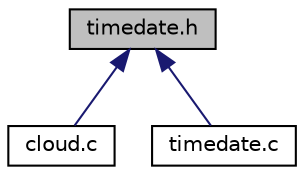 digraph "timedate.h"
{
 // LATEX_PDF_SIZE
  edge [fontname="Helvetica",fontsize="10",labelfontname="Helvetica",labelfontsize="10"];
  node [fontname="Helvetica",fontsize="10",shape=record];
  Node1 [label="timedate.h",height=0.2,width=0.4,color="black", fillcolor="grey75", style="filled", fontcolor="black",tooltip="Configuration of the RTC."];
  Node1 -> Node2 [dir="back",color="midnightblue",fontsize="10",style="solid",fontname="Helvetica"];
  Node2 [label="cloud.c",height=0.2,width=0.4,color="black", fillcolor="white", style="filled",URL="$cloud_8c.html",tooltip=" "];
  Node1 -> Node3 [dir="back",color="midnightblue",fontsize="10",style="solid",fontname="Helvetica"];
  Node3 [label="timedate.c",height=0.2,width=0.4,color="black", fillcolor="white", style="filled",URL="$timedate_8c.html",tooltip="Configuration of the RTC value."];
}
